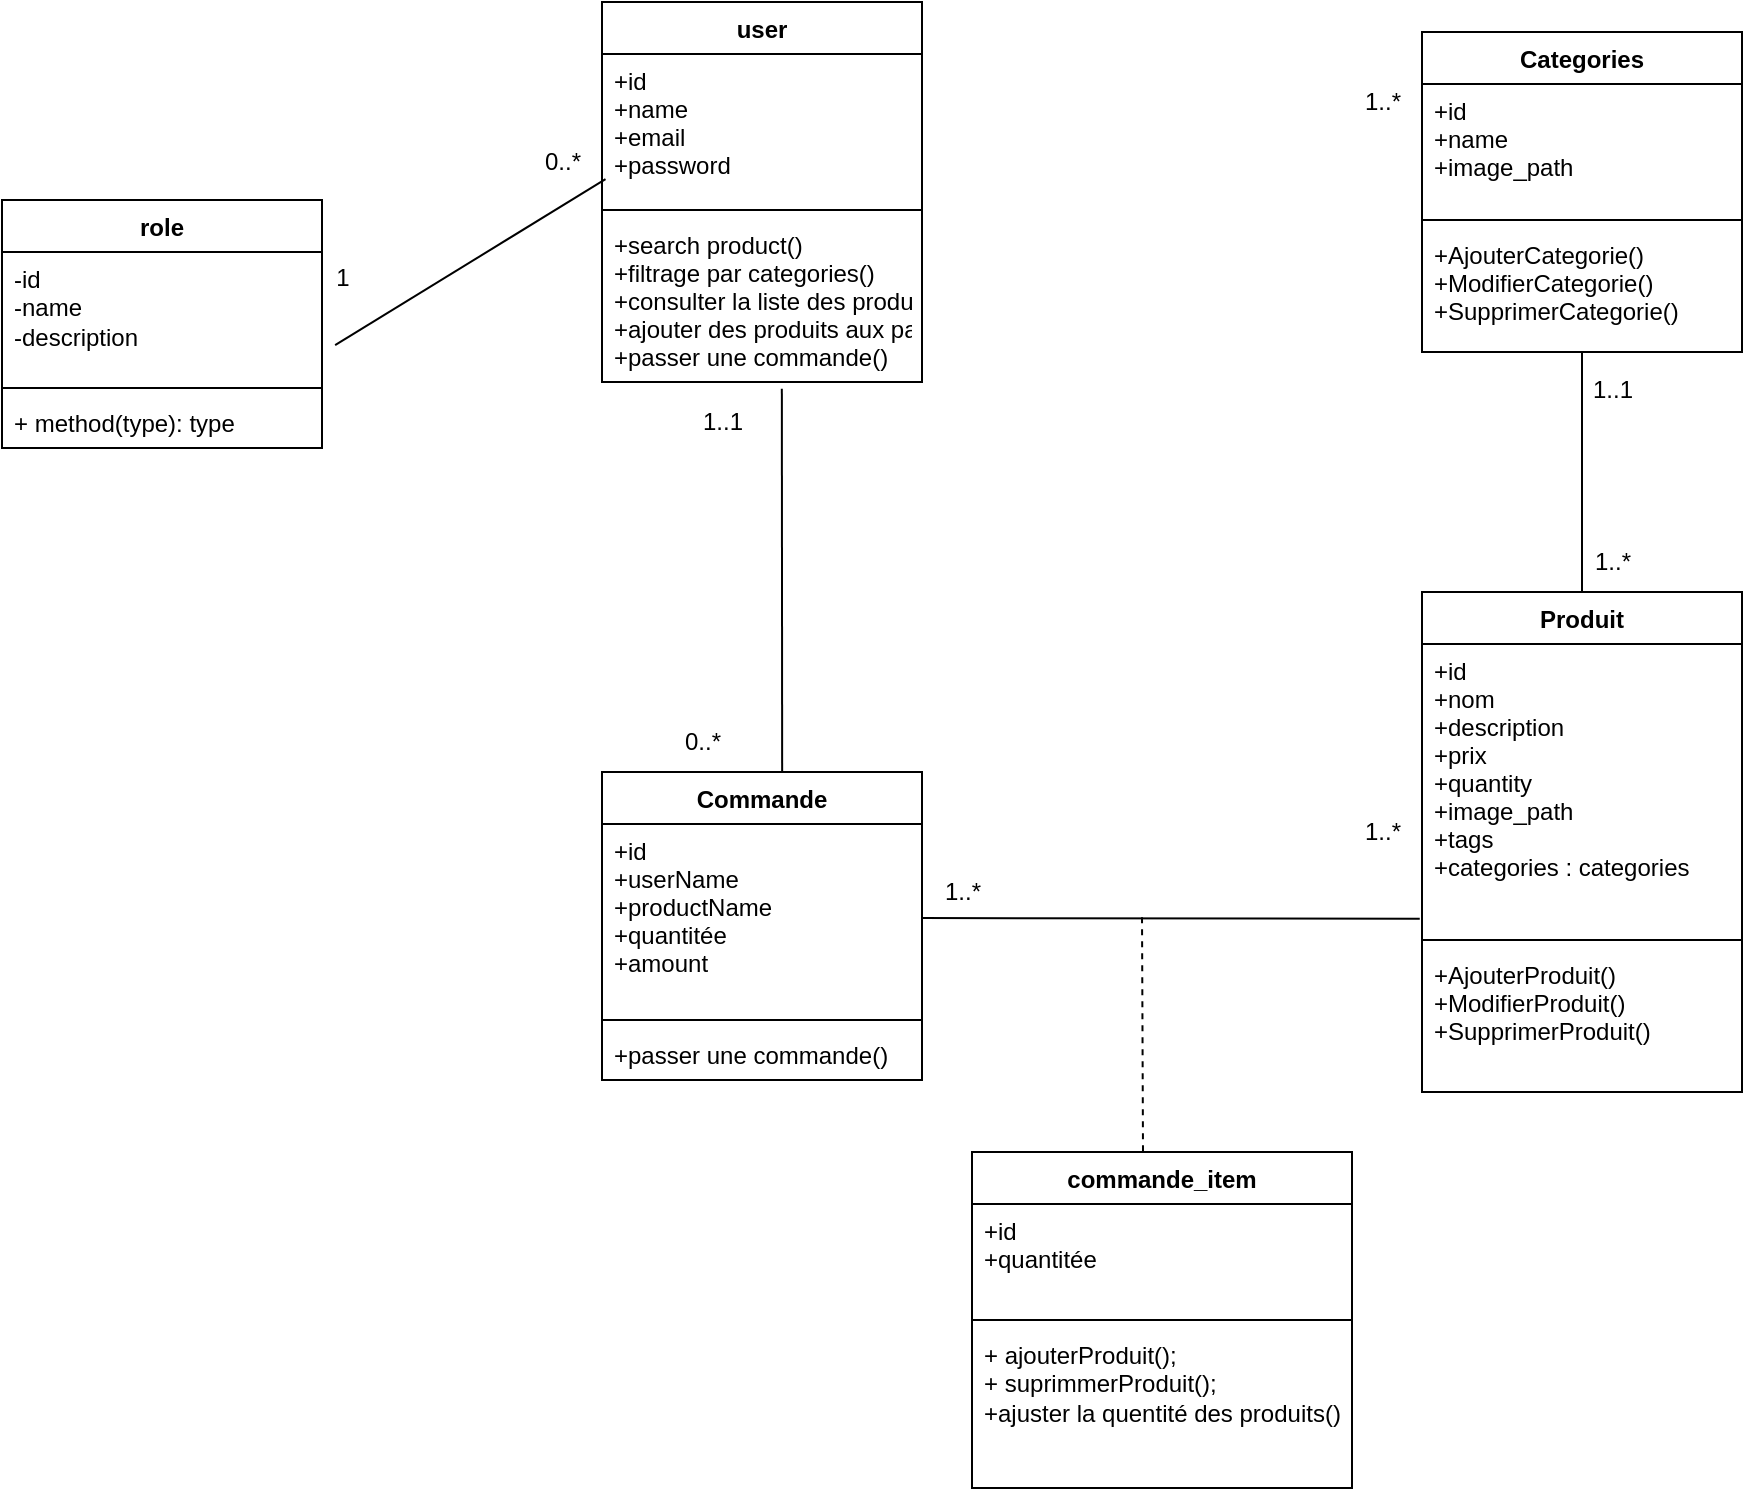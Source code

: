 <mxfile>
    <diagram id="b-5QE7pGttqdsChsJ9C5" name="Page-1">
        <mxGraphModel dx="1818" dy="342" grid="1" gridSize="10" guides="1" tooltips="1" connect="1" arrows="1" fold="1" page="0" pageScale="1" pageWidth="850" pageHeight="1100" math="0" shadow="0">
            <root>
                <mxCell id="0"/>
                <mxCell id="1" parent="0"/>
                <mxCell id="3" value="Produit" style="swimlane;fontStyle=1;align=center;verticalAlign=top;childLayout=stackLayout;horizontal=1;startSize=26;horizontalStack=0;resizeParent=1;resizeParentMax=0;resizeLast=0;collapsible=1;marginBottom=0;" vertex="1" parent="1">
                    <mxGeometry x="520" y="760" width="160" height="250" as="geometry"/>
                </mxCell>
                <mxCell id="4" value="+id&#xa;+nom&#xa;+description&#xa;+prix&#xa;+quantity&#xa;+image_path&#xa;+tags&#xa;+categories : categories&#xa;" style="text;strokeColor=none;fillColor=none;align=left;verticalAlign=top;spacingLeft=4;spacingRight=4;overflow=hidden;rotatable=0;points=[[0,0.5],[1,0.5]];portConstraint=eastwest;" vertex="1" parent="3">
                    <mxGeometry y="26" width="160" height="144" as="geometry"/>
                </mxCell>
                <mxCell id="5" value="" style="line;strokeWidth=1;fillColor=none;align=left;verticalAlign=middle;spacingTop=-1;spacingLeft=3;spacingRight=3;rotatable=0;labelPosition=right;points=[];portConstraint=eastwest;" vertex="1" parent="3">
                    <mxGeometry y="170" width="160" height="8" as="geometry"/>
                </mxCell>
                <mxCell id="6" value="+AjouterProduit()&#xa;+ModifierProduit()&#xa;+SupprimerProduit()" style="text;strokeColor=none;fillColor=none;align=left;verticalAlign=top;spacingLeft=4;spacingRight=4;overflow=hidden;rotatable=0;points=[[0,0.5],[1,0.5]];portConstraint=eastwest;" vertex="1" parent="3">
                    <mxGeometry y="178" width="160" height="72" as="geometry"/>
                </mxCell>
                <mxCell id="7" value="commande_item" style="swimlane;fontStyle=1;align=center;verticalAlign=top;childLayout=stackLayout;horizontal=1;startSize=26;horizontalStack=0;resizeParent=1;resizeParentMax=0;resizeLast=0;collapsible=1;marginBottom=0;whiteSpace=wrap;html=1;" vertex="1" parent="1">
                    <mxGeometry x="295" y="1040" width="190" height="168" as="geometry"/>
                </mxCell>
                <mxCell id="8" value="+id&lt;br&gt;+quantitée" style="text;strokeColor=none;fillColor=none;align=left;verticalAlign=top;spacingLeft=4;spacingRight=4;overflow=hidden;rotatable=0;points=[[0,0.5],[1,0.5]];portConstraint=eastwest;whiteSpace=wrap;html=1;" vertex="1" parent="7">
                    <mxGeometry y="26" width="190" height="54" as="geometry"/>
                </mxCell>
                <mxCell id="9" value="" style="line;strokeWidth=1;fillColor=none;align=left;verticalAlign=middle;spacingTop=-1;spacingLeft=3;spacingRight=3;rotatable=0;labelPosition=right;points=[];portConstraint=eastwest;strokeColor=inherit;" vertex="1" parent="7">
                    <mxGeometry y="80" width="190" height="8" as="geometry"/>
                </mxCell>
                <mxCell id="10" value="+ ajouterProduit();&lt;br&gt;+ suprimmerProduit();&lt;br&gt;+ajuster la quentité des produits()" style="text;strokeColor=none;fillColor=none;align=left;verticalAlign=top;spacingLeft=4;spacingRight=4;overflow=hidden;rotatable=0;points=[[0,0.5],[1,0.5]];portConstraint=eastwest;whiteSpace=wrap;html=1;" vertex="1" parent="7">
                    <mxGeometry y="88" width="190" height="80" as="geometry"/>
                </mxCell>
                <mxCell id="11" value="Commande" style="swimlane;fontStyle=1;align=center;verticalAlign=top;childLayout=stackLayout;horizontal=1;startSize=26;horizontalStack=0;resizeParent=1;resizeParentMax=0;resizeLast=0;collapsible=1;marginBottom=0;" vertex="1" parent="1">
                    <mxGeometry x="110" y="850" width="160" height="154" as="geometry"/>
                </mxCell>
                <mxCell id="12" value="+id&#xa;+userName&#xa;+productName&#xa;+quantitée&#xa;+amount" style="text;strokeColor=none;fillColor=none;align=left;verticalAlign=top;spacingLeft=4;spacingRight=4;overflow=hidden;rotatable=0;points=[[0,0.5],[1,0.5]];portConstraint=eastwest;" vertex="1" parent="11">
                    <mxGeometry y="26" width="160" height="94" as="geometry"/>
                </mxCell>
                <mxCell id="13" value="" style="line;strokeWidth=1;fillColor=none;align=left;verticalAlign=middle;spacingTop=-1;spacingLeft=3;spacingRight=3;rotatable=0;labelPosition=right;points=[];portConstraint=eastwest;" vertex="1" parent="11">
                    <mxGeometry y="120" width="160" height="8" as="geometry"/>
                </mxCell>
                <mxCell id="14" value="+passer une commande()" style="text;strokeColor=none;fillColor=none;align=left;verticalAlign=top;spacingLeft=4;spacingRight=4;overflow=hidden;rotatable=0;points=[[0,0.5],[1,0.5]];portConstraint=eastwest;" vertex="1" parent="11">
                    <mxGeometry y="128" width="160" height="26" as="geometry"/>
                </mxCell>
                <mxCell id="15" value="user" style="swimlane;fontStyle=1;align=center;verticalAlign=top;childLayout=stackLayout;horizontal=1;startSize=26;horizontalStack=0;resizeParent=1;resizeParentMax=0;resizeLast=0;collapsible=1;marginBottom=0;" vertex="1" parent="1">
                    <mxGeometry x="110" y="465" width="160" height="190" as="geometry"/>
                </mxCell>
                <mxCell id="16" value="+id&#xa;+name&#xa;+email&#xa;+password" style="text;strokeColor=none;fillColor=none;align=left;verticalAlign=top;spacingLeft=4;spacingRight=4;overflow=hidden;rotatable=0;points=[[0,0.5],[1,0.5]];portConstraint=eastwest;" vertex="1" parent="15">
                    <mxGeometry y="26" width="160" height="74" as="geometry"/>
                </mxCell>
                <mxCell id="17" value="" style="line;strokeWidth=1;fillColor=none;align=left;verticalAlign=middle;spacingTop=-1;spacingLeft=3;spacingRight=3;rotatable=0;labelPosition=right;points=[];portConstraint=eastwest;strokeColor=inherit;" vertex="1" parent="15">
                    <mxGeometry y="100" width="160" height="8" as="geometry"/>
                </mxCell>
                <mxCell id="18" value="+search product()&#xa;+filtrage par categories()&#xa;+consulter la liste des produits()&#xa;+ajouter des produits aux panier()&#xa;+passer une commande()" style="text;strokeColor=none;fillColor=none;align=left;verticalAlign=top;spacingLeft=4;spacingRight=4;overflow=hidden;rotatable=0;points=[[0,0.5],[1,0.5]];portConstraint=eastwest;" vertex="1" parent="15">
                    <mxGeometry y="108" width="160" height="82" as="geometry"/>
                </mxCell>
                <mxCell id="24" value="Categories" style="swimlane;fontStyle=1;align=center;verticalAlign=top;childLayout=stackLayout;horizontal=1;startSize=26;horizontalStack=0;resizeParent=1;resizeParentMax=0;resizeLast=0;collapsible=1;marginBottom=0;" vertex="1" parent="1">
                    <mxGeometry x="520" y="480" width="160" height="160" as="geometry"/>
                </mxCell>
                <mxCell id="25" value="+id&#xa;+name&#xa;+image_path&#xa;" style="text;strokeColor=none;fillColor=none;align=left;verticalAlign=top;spacingLeft=4;spacingRight=4;overflow=hidden;rotatable=0;points=[[0,0.5],[1,0.5]];portConstraint=eastwest;" vertex="1" parent="24">
                    <mxGeometry y="26" width="160" height="64" as="geometry"/>
                </mxCell>
                <mxCell id="26" value="" style="line;strokeWidth=1;fillColor=none;align=left;verticalAlign=middle;spacingTop=-1;spacingLeft=3;spacingRight=3;rotatable=0;labelPosition=right;points=[];portConstraint=eastwest;" vertex="1" parent="24">
                    <mxGeometry y="90" width="160" height="8" as="geometry"/>
                </mxCell>
                <mxCell id="27" value="+AjouterCategorie()&#xa;+ModifierCategorie()&#xa;+SupprimerCategorie()" style="text;strokeColor=none;fillColor=none;align=left;verticalAlign=top;spacingLeft=4;spacingRight=4;overflow=hidden;rotatable=0;points=[[0,0.5],[1,0.5]];portConstraint=eastwest;" vertex="1" parent="24">
                    <mxGeometry y="98" width="160" height="62" as="geometry"/>
                </mxCell>
                <mxCell id="30" value="1..*" style="text;html=1;align=center;verticalAlign=middle;resizable=0;points=[];autosize=1;strokeColor=none;fillColor=none;" vertex="1" parent="1">
                    <mxGeometry x="480" y="500" width="40" height="30" as="geometry"/>
                </mxCell>
                <mxCell id="31" value="" style="endArrow=none;html=1;entryX=0.5;entryY=0;entryDx=0;entryDy=0;" edge="1" parent="1" target="3">
                    <mxGeometry width="50" height="50" relative="1" as="geometry">
                        <mxPoint x="600" y="640" as="sourcePoint"/>
                        <mxPoint x="600" y="710" as="targetPoint"/>
                    </mxGeometry>
                </mxCell>
                <mxCell id="32" value="1..1" style="text;html=1;align=center;verticalAlign=middle;resizable=0;points=[];autosize=1;strokeColor=none;fillColor=none;" vertex="1" parent="1">
                    <mxGeometry x="595" y="644" width="40" height="30" as="geometry"/>
                </mxCell>
                <mxCell id="33" value="1..*" style="text;html=1;align=center;verticalAlign=middle;resizable=0;points=[];autosize=1;strokeColor=none;fillColor=none;" vertex="1" parent="1">
                    <mxGeometry x="595" y="730" width="40" height="30" as="geometry"/>
                </mxCell>
                <mxCell id="34" value="" style="endArrow=none;html=1;exitX=0.563;exitY=0;exitDx=0;exitDy=0;exitPerimeter=0;entryX=0.562;entryY=1.041;entryDx=0;entryDy=0;entryPerimeter=0;" edge="1" parent="1" source="11" target="18">
                    <mxGeometry width="50" height="50" relative="1" as="geometry">
                        <mxPoint x="160" y="740" as="sourcePoint"/>
                        <mxPoint x="190" y="730" as="targetPoint"/>
                    </mxGeometry>
                </mxCell>
                <mxCell id="35" value="1..1" style="text;html=1;align=center;verticalAlign=middle;resizable=0;points=[];autosize=1;strokeColor=none;fillColor=none;" vertex="1" parent="1">
                    <mxGeometry x="150" y="660" width="40" height="30" as="geometry"/>
                </mxCell>
                <mxCell id="36" value="0..*" style="text;html=1;align=center;verticalAlign=middle;resizable=0;points=[];autosize=1;strokeColor=none;fillColor=none;" vertex="1" parent="1">
                    <mxGeometry x="140" y="820" width="40" height="30" as="geometry"/>
                </mxCell>
                <mxCell id="37" value="" style="endArrow=none;html=1;exitX=1;exitY=0.5;exitDx=0;exitDy=0;entryX=-0.007;entryY=0.954;entryDx=0;entryDy=0;entryPerimeter=0;" edge="1" parent="1" source="12" target="4">
                    <mxGeometry width="50" height="50" relative="1" as="geometry">
                        <mxPoint x="280" y="780" as="sourcePoint"/>
                        <mxPoint x="330" y="730" as="targetPoint"/>
                    </mxGeometry>
                </mxCell>
                <mxCell id="38" value="1..*&lt;br&gt;" style="text;html=1;align=center;verticalAlign=middle;resizable=0;points=[];autosize=1;strokeColor=none;fillColor=none;" vertex="1" parent="1">
                    <mxGeometry x="480" y="865" width="40" height="30" as="geometry"/>
                </mxCell>
                <mxCell id="39" value="" style="endArrow=none;dashed=1;html=1;exitX=0.45;exitY=-0.002;exitDx=0;exitDy=0;exitPerimeter=0;" edge="1" parent="1" source="7">
                    <mxGeometry width="50" height="50" relative="1" as="geometry">
                        <mxPoint x="330" y="970" as="sourcePoint"/>
                        <mxPoint x="380" y="920" as="targetPoint"/>
                    </mxGeometry>
                </mxCell>
                <mxCell id="40" value="1..*" style="text;html=1;align=center;verticalAlign=middle;resizable=0;points=[];autosize=1;strokeColor=none;fillColor=none;" vertex="1" parent="1">
                    <mxGeometry x="270" y="895" width="40" height="30" as="geometry"/>
                </mxCell>
                <mxCell id="43" value="role" style="swimlane;fontStyle=1;align=center;verticalAlign=top;childLayout=stackLayout;horizontal=1;startSize=26;horizontalStack=0;resizeParent=1;resizeParentMax=0;resizeLast=0;collapsible=1;marginBottom=0;whiteSpace=wrap;html=1;" vertex="1" parent="1">
                    <mxGeometry x="-190" y="564" width="160" height="124" as="geometry"/>
                </mxCell>
                <mxCell id="44" value="-id&lt;div&gt;-name&lt;/div&gt;&lt;div&gt;-description&lt;/div&gt;" style="text;strokeColor=none;fillColor=none;align=left;verticalAlign=top;spacingLeft=4;spacingRight=4;overflow=hidden;rotatable=0;points=[[0,0.5],[1,0.5]];portConstraint=eastwest;whiteSpace=wrap;html=1;" vertex="1" parent="43">
                    <mxGeometry y="26" width="160" height="64" as="geometry"/>
                </mxCell>
                <mxCell id="45" value="" style="line;strokeWidth=1;fillColor=none;align=left;verticalAlign=middle;spacingTop=-1;spacingLeft=3;spacingRight=3;rotatable=0;labelPosition=right;points=[];portConstraint=eastwest;strokeColor=inherit;" vertex="1" parent="43">
                    <mxGeometry y="90" width="160" height="8" as="geometry"/>
                </mxCell>
                <mxCell id="46" value="+ method(type): type" style="text;strokeColor=none;fillColor=none;align=left;verticalAlign=top;spacingLeft=4;spacingRight=4;overflow=hidden;rotatable=0;points=[[0,0.5],[1,0.5]];portConstraint=eastwest;whiteSpace=wrap;html=1;" vertex="1" parent="43">
                    <mxGeometry y="98" width="160" height="26" as="geometry"/>
                </mxCell>
                <mxCell id="47" value="" style="endArrow=none;html=1;entryX=0.011;entryY=0.846;entryDx=0;entryDy=0;entryPerimeter=0;exitX=1.041;exitY=0.727;exitDx=0;exitDy=0;exitPerimeter=0;" edge="1" parent="1" source="44" target="16">
                    <mxGeometry width="50" height="50" relative="1" as="geometry">
                        <mxPoint x="20" y="610" as="sourcePoint"/>
                        <mxPoint x="70" y="560" as="targetPoint"/>
                    </mxGeometry>
                </mxCell>
                <mxCell id="48" value="1" style="text;html=1;align=center;verticalAlign=middle;resizable=0;points=[];autosize=1;strokeColor=none;fillColor=none;" vertex="1" parent="1">
                    <mxGeometry x="-35" y="588" width="30" height="30" as="geometry"/>
                </mxCell>
                <mxCell id="49" value="0..*" style="text;html=1;align=center;verticalAlign=middle;resizable=0;points=[];autosize=1;strokeColor=none;fillColor=none;" vertex="1" parent="1">
                    <mxGeometry x="70" y="530" width="40" height="30" as="geometry"/>
                </mxCell>
            </root>
        </mxGraphModel>
    </diagram>
    <diagram id="MtO6bIn-Fu6uv-KNo9Qm" name="Page-2">
        <mxGraphModel dx="1180" dy="808" grid="1" gridSize="10" guides="1" tooltips="1" connect="1" arrows="1" fold="1" page="0" pageScale="1" pageWidth="850" pageHeight="1100" math="0" shadow="0">
            <root>
                <mxCell id="0"/>
                <mxCell id="1" parent="0"/>
                <mxCell id="lolXnOuSbKDtdb3UZbx4-1" value="youshope" style="shape=umlFrame;whiteSpace=wrap;html=1;fillColor=default;" vertex="1" parent="1">
                    <mxGeometry x="-130" y="-100" width="520" height="680" as="geometry"/>
                </mxCell>
                <mxCell id="lolXnOuSbKDtdb3UZbx4-2" value="consuletr les produis" style="ellipse;whiteSpace=wrap;html=1;" vertex="1" parent="1">
                    <mxGeometry x="52.75" y="-80" width="110" height="50" as="geometry"/>
                </mxCell>
                <mxCell id="lolXnOuSbKDtdb3UZbx4-3" value="voir les details de chaque produit" style="ellipse;whiteSpace=wrap;html=1;" vertex="1" parent="1">
                    <mxGeometry x="47.75" y="-24" width="110" height="50" as="geometry"/>
                </mxCell>
                <mxCell id="lolXnOuSbKDtdb3UZbx4-4" value="Ajouter et retirer des produit dans le&amp;nbsp; panier" style="ellipse;whiteSpace=wrap;html=1;" vertex="1" parent="1">
                    <mxGeometry x="5" y="170" width="140" height="61" as="geometry"/>
                </mxCell>
                <mxCell id="lolXnOuSbKDtdb3UZbx4-5" value="confirmer leur quantités&amp;nbsp;" style="ellipse;whiteSpace=wrap;html=1;" vertex="1" parent="1">
                    <mxGeometry x="20" y="239" width="110" height="50" as="geometry"/>
                </mxCell>
                <mxCell id="lolXnOuSbKDtdb3UZbx4-6" value="gestion des produits" style="ellipse;whiteSpace=wrap;html=1;" vertex="1" parent="1">
                    <mxGeometry x="26" y="370" width="120" height="53" as="geometry"/>
                </mxCell>
                <mxCell id="lolXnOuSbKDtdb3UZbx4-7" value="rendre les utilisateurs des admins" style="ellipse;whiteSpace=wrap;html=1;" vertex="1" parent="1">
                    <mxGeometry x="28.5" y="430" width="115" height="56" as="geometry"/>
                </mxCell>
                <mxCell id="lolXnOuSbKDtdb3UZbx4-8" value="gestion des cetégories" style="ellipse;whiteSpace=wrap;html=1;" vertex="1" parent="1">
                    <mxGeometry x="28.5" y="500" width="115" height="56" as="geometry"/>
                </mxCell>
                <mxCell id="lolXnOuSbKDtdb3UZbx4-9" value="LOGIN" style="ellipse;whiteSpace=wrap;html=1;" vertex="1" parent="1">
                    <mxGeometry x="300" y="189" width="80" height="50" as="geometry"/>
                </mxCell>
                <mxCell id="lolXnOuSbKDtdb3UZbx4-10" value="" style="endArrow=classic;html=1;" edge="1" parent="1">
                    <mxGeometry width="50" height="50" relative="1" as="geometry">
                        <mxPoint x="-175" y="410" as="sourcePoint"/>
                        <mxPoint x="-175" y="290" as="targetPoint"/>
                    </mxGeometry>
                </mxCell>
                <mxCell id="lolXnOuSbKDtdb3UZbx4-11" value="" style="endArrow=none;html=1;" edge="1" parent="1" source="lolXnOuSbKDtdb3UZbx4-29" target="lolXnOuSbKDtdb3UZbx4-4">
                    <mxGeometry width="50" height="50" relative="1" as="geometry">
                        <mxPoint x="-150" y="150" as="sourcePoint"/>
                        <mxPoint x="-75" y="215" as="targetPoint"/>
                    </mxGeometry>
                </mxCell>
                <mxCell id="lolXnOuSbKDtdb3UZbx4-12" value="" style="endArrow=none;html=1;entryX=0;entryY=0.5;entryDx=0;entryDy=0;" edge="1" parent="1" source="lolXnOuSbKDtdb3UZbx4-29" target="lolXnOuSbKDtdb3UZbx4-5">
                    <mxGeometry width="50" height="50" relative="1" as="geometry">
                        <mxPoint x="-150" y="150" as="sourcePoint"/>
                        <mxPoint x="-40.0" y="78" as="targetPoint"/>
                    </mxGeometry>
                </mxCell>
                <mxCell id="lolXnOuSbKDtdb3UZbx4-13" value="" style="endArrow=none;html=1;entryX=0;entryY=0.5;entryDx=0;entryDy=0;" edge="1" parent="1" source="lolXnOuSbKDtdb3UZbx4-33" target="lolXnOuSbKDtdb3UZbx4-6">
                    <mxGeometry width="50" height="50" relative="1" as="geometry">
                        <mxPoint x="-150" y="330" as="sourcePoint"/>
                        <mxPoint x="-140" y="610" as="targetPoint"/>
                    </mxGeometry>
                </mxCell>
                <mxCell id="lolXnOuSbKDtdb3UZbx4-14" value="" style="endArrow=none;html=1;entryX=0;entryY=0.5;entryDx=0;entryDy=0;" edge="1" parent="1" source="lolXnOuSbKDtdb3UZbx4-33" target="lolXnOuSbKDtdb3UZbx4-7">
                    <mxGeometry width="50" height="50" relative="1" as="geometry">
                        <mxPoint x="-150" y="329" as="sourcePoint"/>
                        <mxPoint x="-35.0" y="329" as="targetPoint"/>
                    </mxGeometry>
                </mxCell>
                <mxCell id="lolXnOuSbKDtdb3UZbx4-15" value="" style="endArrow=none;html=1;entryX=0;entryY=0.5;entryDx=0;entryDy=0;" edge="1" parent="1" source="lolXnOuSbKDtdb3UZbx4-33" target="lolXnOuSbKDtdb3UZbx4-8">
                    <mxGeometry width="50" height="50" relative="1" as="geometry">
                        <mxPoint x="-150" y="330" as="sourcePoint"/>
                        <mxPoint x="-25.0" y="339" as="targetPoint"/>
                    </mxGeometry>
                </mxCell>
                <mxCell id="lolXnOuSbKDtdb3UZbx4-16" value="" style="endArrow=none;html=1;entryX=0;entryY=0.5;entryDx=0;entryDy=0;" edge="1" parent="1" source="lolXnOuSbKDtdb3UZbx4-28" target="lolXnOuSbKDtdb3UZbx4-3">
                    <mxGeometry width="50" height="50" relative="1" as="geometry">
                        <mxPoint x="-150" as="sourcePoint"/>
                        <mxPoint x="-39.989" y="78.472" as="targetPoint"/>
                    </mxGeometry>
                </mxCell>
                <mxCell id="lolXnOuSbKDtdb3UZbx4-17" value="" style="endArrow=none;html=1;entryX=0.046;entryY=0.72;entryDx=0;entryDy=0;entryPerimeter=0;" edge="1" parent="1" source="lolXnOuSbKDtdb3UZbx4-28" target="lolXnOuSbKDtdb3UZbx4-2">
                    <mxGeometry width="50" height="50" relative="1" as="geometry">
                        <mxPoint x="-150" as="sourcePoint"/>
                        <mxPoint x="-29.989" y="88.472" as="targetPoint"/>
                    </mxGeometry>
                </mxCell>
                <mxCell id="lolXnOuSbKDtdb3UZbx4-18" value="extend" style="endArrow=open;endSize=12;dashed=1;html=1;exitX=0.93;exitY=0.225;exitDx=0;exitDy=0;exitPerimeter=0;entryX=0.344;entryY=1.015;entryDx=0;entryDy=0;entryPerimeter=0;" edge="1" parent="1" source="lolXnOuSbKDtdb3UZbx4-8" target="lolXnOuSbKDtdb3UZbx4-9">
                    <mxGeometry width="160" relative="1" as="geometry">
                        <mxPoint x="66.53" y="511.05" as="sourcePoint"/>
                        <mxPoint x="194.4" y="281.25" as="targetPoint"/>
                    </mxGeometry>
                </mxCell>
                <mxCell id="lolXnOuSbKDtdb3UZbx4-19" value="extend" style="endArrow=open;endSize=12;dashed=1;html=1;entryX=0;entryY=1;entryDx=0;entryDy=0;exitX=1;exitY=0.5;exitDx=0;exitDy=0;" edge="1" parent="1" source="lolXnOuSbKDtdb3UZbx4-7" target="lolXnOuSbKDtdb3UZbx4-9">
                    <mxGeometry width="160" relative="1" as="geometry">
                        <mxPoint x="60" y="370" as="sourcePoint"/>
                        <mxPoint x="170" y="260" as="targetPoint"/>
                    </mxGeometry>
                </mxCell>
                <mxCell id="lolXnOuSbKDtdb3UZbx4-20" value="extend" style="endArrow=open;endSize=12;dashed=1;html=1;exitX=1;exitY=0.5;exitDx=0;exitDy=0;entryX=0.075;entryY=0.76;entryDx=0;entryDy=0;entryPerimeter=0;" edge="1" parent="1" source="lolXnOuSbKDtdb3UZbx4-6" target="lolXnOuSbKDtdb3UZbx4-9">
                    <mxGeometry width="160" relative="1" as="geometry">
                        <mxPoint x="70" y="380" as="sourcePoint"/>
                        <mxPoint x="161" y="250" as="targetPoint"/>
                        <Array as="points">
                            <mxPoint x="230" y="310"/>
                        </Array>
                    </mxGeometry>
                </mxCell>
                <mxCell id="lolXnOuSbKDtdb3UZbx4-21" value="extend" style="endArrow=open;endSize=12;dashed=1;html=1;exitX=0.987;exitY=0.754;exitDx=0;exitDy=0;exitPerimeter=0;entryX=0;entryY=0.5;entryDx=0;entryDy=0;" edge="1" parent="1" source="lolXnOuSbKDtdb3UZbx4-5" target="lolXnOuSbKDtdb3UZbx4-9">
                    <mxGeometry width="160" relative="1" as="geometry">
                        <mxPoint x="85.0" y="245" as="sourcePoint"/>
                        <mxPoint x="180" y="260" as="targetPoint"/>
                    </mxGeometry>
                </mxCell>
                <mxCell id="lolXnOuSbKDtdb3UZbx4-22" value="extend" style="endArrow=open;endSize=12;dashed=1;html=1;exitX=1;exitY=0.5;exitDx=0;exitDy=0;entryX=0;entryY=0.5;entryDx=0;entryDy=0;" edge="1" parent="1" source="lolXnOuSbKDtdb3UZbx4-4" target="lolXnOuSbKDtdb3UZbx4-9">
                    <mxGeometry width="160" relative="1" as="geometry">
                        <mxPoint x="95.0" y="255" as="sourcePoint"/>
                        <mxPoint x="180" y="220" as="targetPoint"/>
                        <Array as="points"/>
                    </mxGeometry>
                </mxCell>
                <mxCell id="lolXnOuSbKDtdb3UZbx4-23" value="" style="endArrow=classic;html=1;" edge="1" parent="1">
                    <mxGeometry width="50" height="50" relative="1" as="geometry">
                        <mxPoint x="-174" y="180.5" as="sourcePoint"/>
                        <mxPoint x="-174" y="40" as="targetPoint"/>
                    </mxGeometry>
                </mxCell>
                <mxCell id="lolXnOuSbKDtdb3UZbx4-28" value="visiteur" style="shape=umlActor;verticalLabelPosition=bottom;verticalAlign=top;html=1;" vertex="1" parent="1">
                    <mxGeometry x="-190" y="-50" width="30" height="60" as="geometry"/>
                </mxCell>
                <mxCell id="lolXnOuSbKDtdb3UZbx4-29" value="utilisateur" style="shape=umlActor;verticalLabelPosition=bottom;verticalAlign=top;html=1;" vertex="1" parent="1">
                    <mxGeometry x="-190" y="200" width="30" height="60" as="geometry"/>
                </mxCell>
                <mxCell id="lolXnOuSbKDtdb3UZbx4-30" value="" style="endArrow=none;html=1;entryX=0.091;entryY=0.42;entryDx=0;entryDy=0;entryPerimeter=0;" edge="1" parent="1" source="lolXnOuSbKDtdb3UZbx4-29" target="lolXnOuSbKDtdb3UZbx4-31">
                    <mxGeometry width="50" height="50" relative="1" as="geometry">
                        <mxPoint x="-150" y="150" as="sourcePoint"/>
                        <mxPoint x="30" y="265" as="targetPoint"/>
                    </mxGeometry>
                </mxCell>
                <mxCell id="lolXnOuSbKDtdb3UZbx4-31" value="passer une commande&amp;nbsp;" style="ellipse;whiteSpace=wrap;html=1;" vertex="1" parent="1">
                    <mxGeometry x="20" y="300" width="110" height="50" as="geometry"/>
                </mxCell>
                <mxCell id="lolXnOuSbKDtdb3UZbx4-32" value="extend" style="endArrow=open;endSize=12;dashed=1;html=1;exitX=1;exitY=0.5;exitDx=0;exitDy=0;" edge="1" parent="1" source="lolXnOuSbKDtdb3UZbx4-31" target="lolXnOuSbKDtdb3UZbx4-9">
                    <mxGeometry width="160" relative="1" as="geometry">
                        <mxPoint x="-30" y="310" as="sourcePoint"/>
                        <mxPoint x="220" y="320" as="targetPoint"/>
                    </mxGeometry>
                </mxCell>
                <mxCell id="lolXnOuSbKDtdb3UZbx4-33" value="Admin" style="shape=umlActor;verticalLabelPosition=bottom;verticalAlign=top;html=1;" vertex="1" parent="1">
                    <mxGeometry x="-190" y="423" width="30" height="60" as="geometry"/>
                </mxCell>
            </root>
        </mxGraphModel>
    </diagram>
</mxfile>